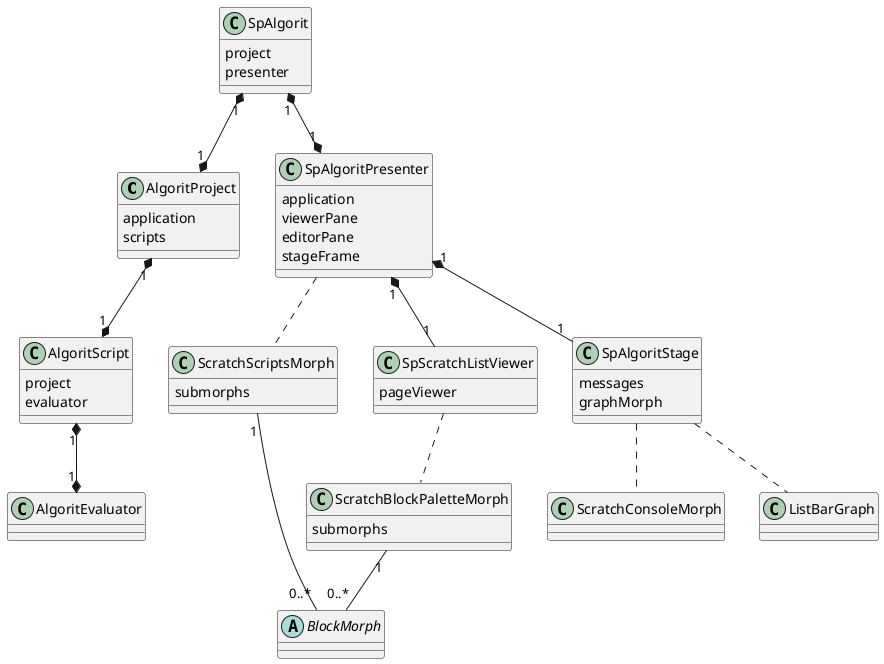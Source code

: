 @startuml
class AlgoritProject {
  {field} application
  {field} scripts
}

class AlgoritScript {
  {field} project
  {field} evaluator
}

class AlgoritEvaluator

AlgoritProject "1" *--* "1" AlgoritScript
AlgoritScript "1" *--* "1" AlgoritEvaluator

class SpAlgorit {
  {field} project
  {field} presenter
}

SpAlgorit "1" *--* "1" AlgoritProject

class SpAlgoritPresenter {
  {field} application
  {field} viewerPane
  {field} editorPane
  {field} stageFrame
}

class ScratchScriptsMorph {
  {field} submorphs
}

class ScratchBlockPaletteMorph {
  {field} submorphs
}

SpAlgorit "1" *--* "1" SpAlgoritPresenter

SpAlgoritPresenter "1" *-- "1" SpScratchListViewer
SpAlgoritPresenter .. ScratchScriptsMorph
SpAlgoritPresenter "1" *-- "1" SpAlgoritStage

class SpAlgoritStage {
  {field} messages
  {field} graphMorph
}

SpScratchListViewer .. ScratchBlockPaletteMorph
SpAlgoritStage .. ScratchConsoleMorph
SpAlgoritStage .. ListBarGraph

class SpScratchListViewer {
  {field} pageViewer
}

abstract class BlockMorph

ScratchScriptsMorph "1" -- "0..*" BlockMorph
ScratchBlockPaletteMorph "1" -- "0..*" BlockMorph

@enduml
